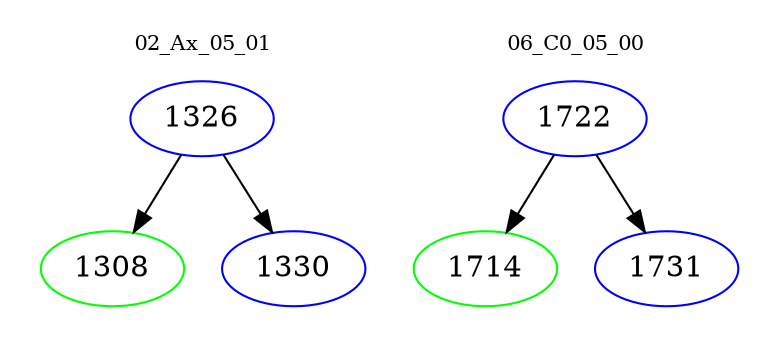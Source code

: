 digraph{
subgraph cluster_0 {
color = white
label = "02_Ax_05_01";
fontsize=10;
T0_1326 [label="1326", color="blue"]
T0_1326 -> T0_1308 [color="black"]
T0_1308 [label="1308", color="green"]
T0_1326 -> T0_1330 [color="black"]
T0_1330 [label="1330", color="blue"]
}
subgraph cluster_1 {
color = white
label = "06_C0_05_00";
fontsize=10;
T1_1722 [label="1722", color="blue"]
T1_1722 -> T1_1714 [color="black"]
T1_1714 [label="1714", color="green"]
T1_1722 -> T1_1731 [color="black"]
T1_1731 [label="1731", color="blue"]
}
}
